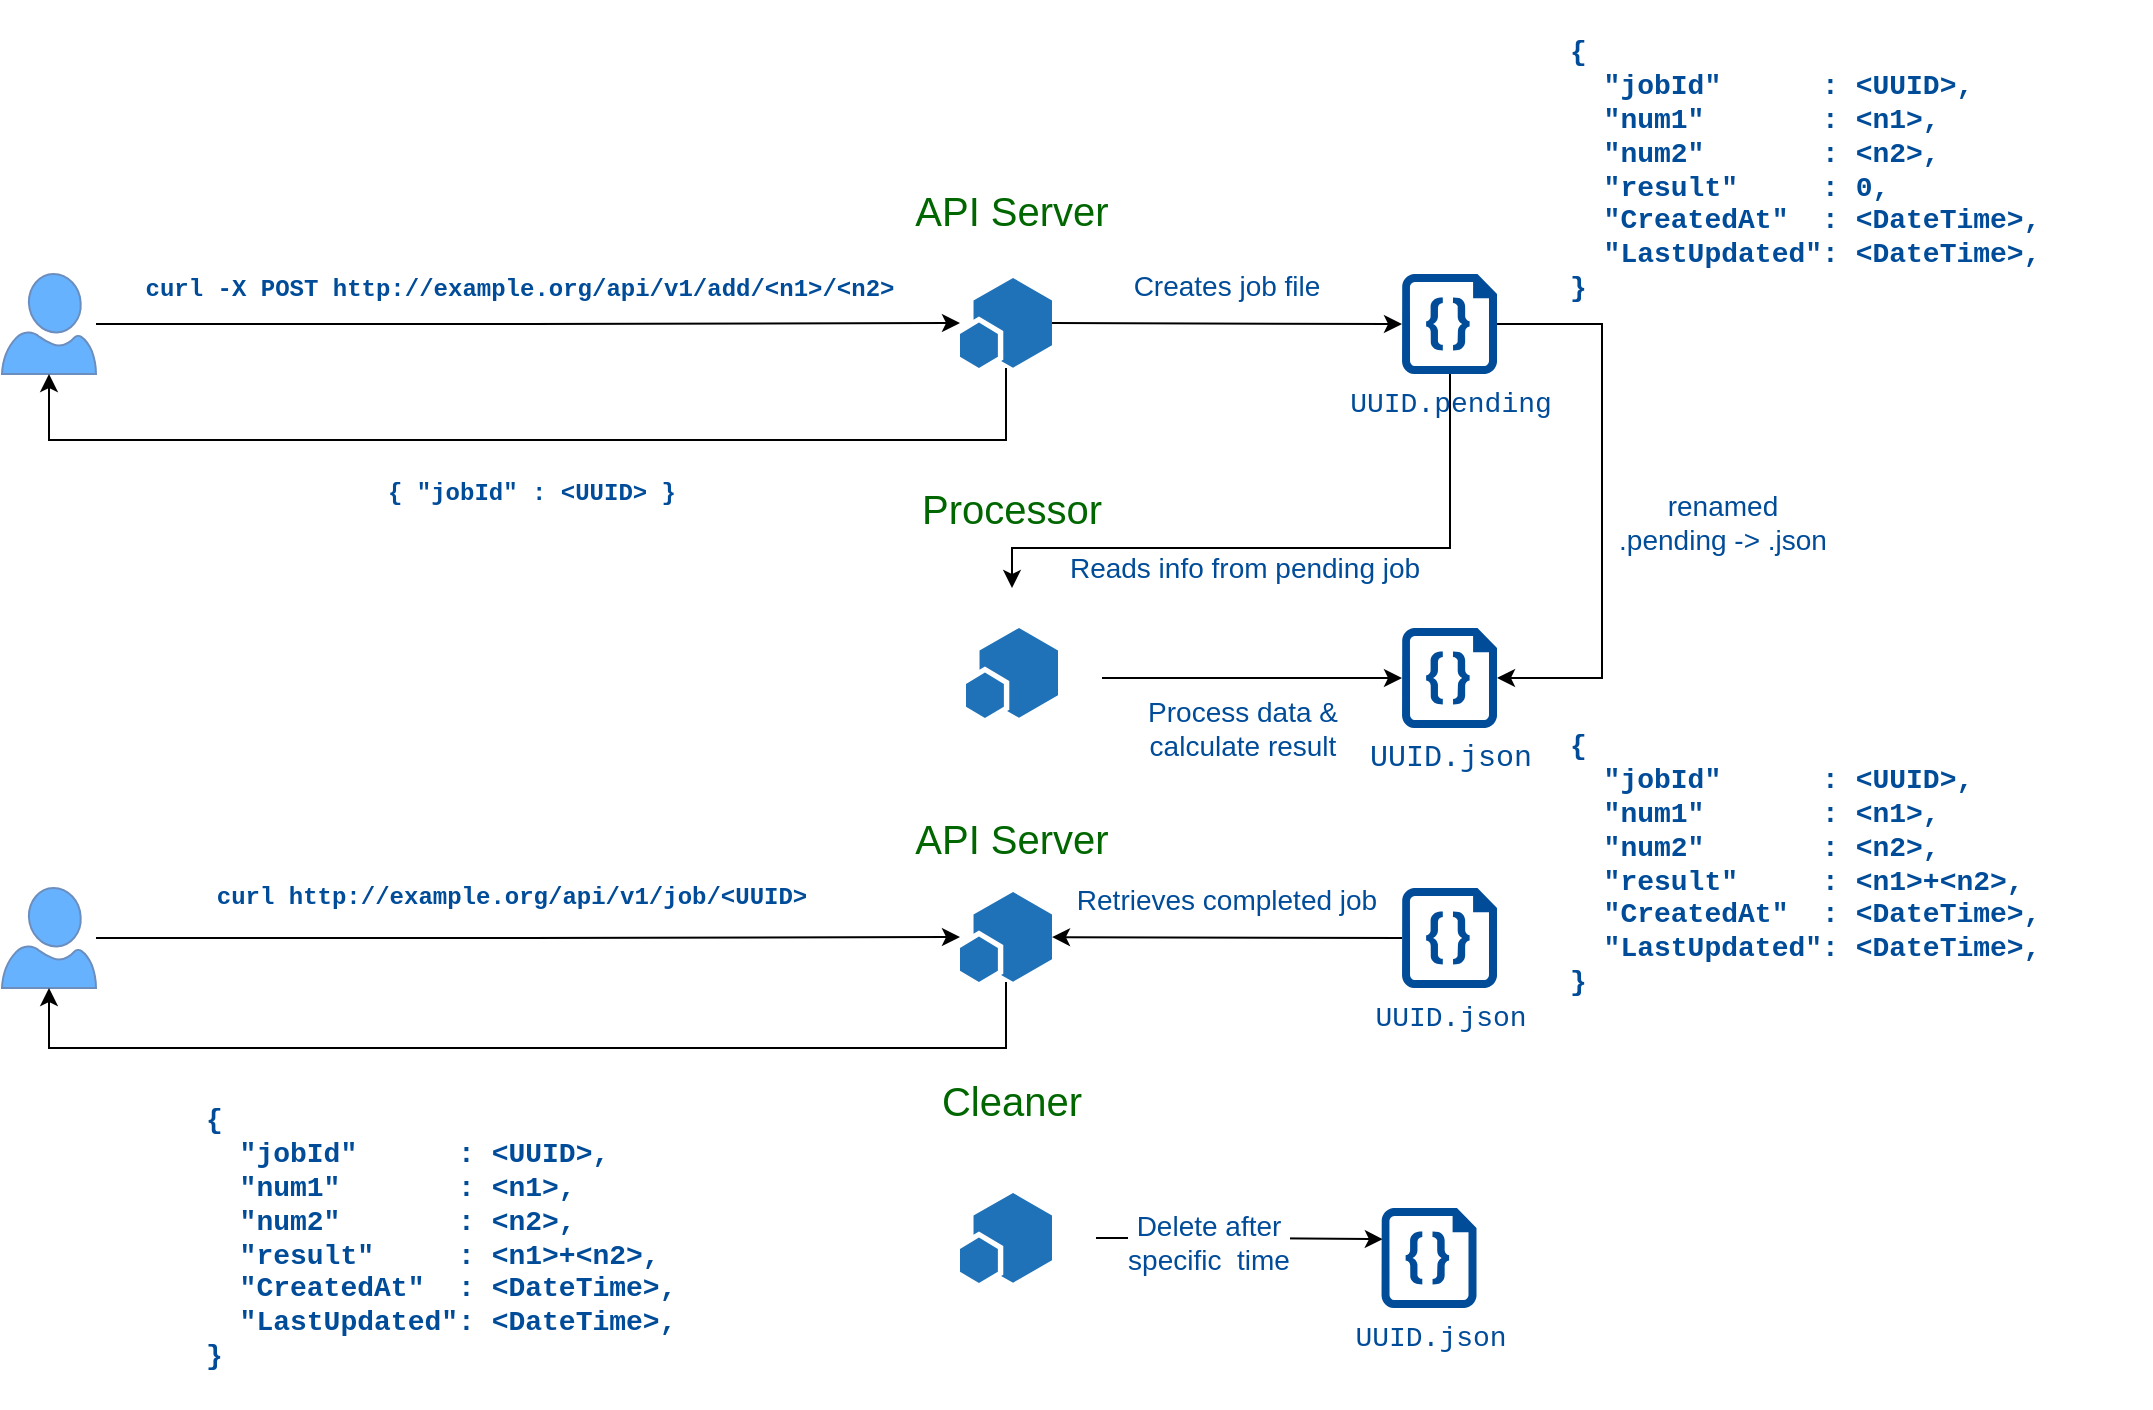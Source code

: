 <mxfile version="20.2.7" type="device"><diagram id="UNMciHQJoW2kCjm_7vrj" name="Page-1"><mxGraphModel dx="782" dy="403" grid="1" gridSize="10" guides="1" tooltips="1" connect="1" arrows="1" fold="1" page="1" pageScale="1" pageWidth="1169" pageHeight="827" math="0" shadow="0"><root><mxCell id="0"/><mxCell id="1" parent="0"/><mxCell id="-tQOF0QSnEq6AJ-1NtdH-13" style="edgeStyle=orthogonalEdgeStyle;rounded=0;orthogonalLoop=1;jettySize=auto;html=1;fontFamily=Courier New;fontColor=#004C99;" parent="1" source="-tQOF0QSnEq6AJ-1NtdH-1" target="-tQOF0QSnEq6AJ-1NtdH-4" edge="1"><mxGeometry relative="1" as="geometry"/></mxCell><mxCell id="-tQOF0QSnEq6AJ-1NtdH-1" value="" style="sketch=0;aspect=fixed;pointerEvents=1;shadow=0;dashed=0;html=1;strokeColor=#6c8ebf;labelPosition=center;verticalLabelPosition=bottom;verticalAlign=top;align=center;fillColor=#66B2FF;shape=mxgraph.azure.user" parent="1" vertex="1"><mxGeometry x="58" y="187" width="47" height="50" as="geometry"/></mxCell><mxCell id="-tQOF0QSnEq6AJ-1NtdH-14" style="rounded=0;orthogonalLoop=1;jettySize=auto;html=1;entryX=0;entryY=0.5;entryDx=0;entryDy=0;entryPerimeter=0;fontFamily=Courier New;fontColor=#004C99;" parent="1" source="-tQOF0QSnEq6AJ-1NtdH-4" target="-tQOF0QSnEq6AJ-1NtdH-8" edge="1"><mxGeometry relative="1" as="geometry"><mxPoint x="513.38" y="291.58" as="sourcePoint"/><mxPoint x="692.605" y="299.6" as="targetPoint"/></mxGeometry></mxCell><mxCell id="-tQOF0QSnEq6AJ-1NtdH-15" value="Creates job file" style="edgeLabel;html=1;align=center;verticalAlign=middle;resizable=0;points=[];fontFamily=Helvetica;fontColor=#004C99;fontSize=14;" parent="-tQOF0QSnEq6AJ-1NtdH-14" vertex="1" connectable="0"><mxGeometry x="-0.309" y="-4" relative="1" as="geometry"><mxPoint x="26" y="-23" as="offset"/></mxGeometry></mxCell><mxCell id="-tQOF0QSnEq6AJ-1NtdH-4" value="" style="sketch=0;pointerEvents=1;shadow=0;dashed=0;html=1;strokeColor=none;fillColor=#66B2FF;labelPosition=center;verticalLabelPosition=bottom;verticalAlign=top;outlineConnect=0;align=center;shape=mxgraph.office.concepts.app_part;" parent="1" vertex="1"><mxGeometry x="537" y="189" width="46" height="45" as="geometry"/></mxCell><mxCell id="-tQOF0QSnEq6AJ-1NtdH-5" value="" style="sketch=0;pointerEvents=1;shadow=0;dashed=0;html=1;strokeColor=none;fillColor=#66B2FF;labelPosition=center;verticalLabelPosition=bottom;verticalAlign=top;outlineConnect=0;align=center;shape=mxgraph.office.concepts.app_part;" parent="1" vertex="1"><mxGeometry x="540" y="364" width="46" height="45" as="geometry"/></mxCell><mxCell id="-tQOF0QSnEq6AJ-1NtdH-6" value="" style="sketch=0;pointerEvents=1;shadow=0;dashed=0;html=1;strokeColor=none;fillColor=#66B2FF;labelPosition=center;verticalLabelPosition=bottom;verticalAlign=top;outlineConnect=0;align=center;shape=mxgraph.office.concepts.app_part;" parent="1" vertex="1"><mxGeometry x="537" y="646.5" width="46" height="45" as="geometry"/></mxCell><mxCell id="-tQOF0QSnEq6AJ-1NtdH-19" style="edgeStyle=orthogonalEdgeStyle;rounded=0;orthogonalLoop=1;jettySize=auto;html=1;fontFamily=Courier New;fontColor=#004C99;endArrow=none;endFill=0;startArrow=classic;startFill=1;" parent="1" source="-tQOF0QSnEq6AJ-1NtdH-7" target="-tQOF0QSnEq6AJ-1NtdH-8" edge="1"><mxGeometry relative="1" as="geometry"><Array as="points"><mxPoint x="563" y="324"/><mxPoint x="782" y="324"/></Array></mxGeometry></mxCell><mxCell id="-tQOF0QSnEq6AJ-1NtdH-20" value="Reads info from pending job" style="edgeLabel;html=1;align=center;verticalAlign=middle;resizable=0;points=[];fontFamily=Helvetica;fontColor=#004C99;fontSize=14;" parent="-tQOF0QSnEq6AJ-1NtdH-19" vertex="1" connectable="0"><mxGeometry x="-0.2" y="-2" relative="1" as="geometry"><mxPoint x="5" y="8" as="offset"/></mxGeometry></mxCell><mxCell id="-tQOF0QSnEq6AJ-1NtdH-21" value="Process data &amp;amp; &lt;br style=&quot;font-size: 14px;&quot;&gt;calculate result" style="edgeStyle=orthogonalEdgeStyle;rounded=0;orthogonalLoop=1;jettySize=auto;html=1;entryX=0;entryY=0.5;entryDx=0;entryDy=0;entryPerimeter=0;fontFamily=Helvetica;fontColor=#004C99;startArrow=none;startFill=0;endArrow=classic;endFill=1;fontSize=14;" parent="1" source="-tQOF0QSnEq6AJ-1NtdH-7" target="-tQOF0QSnEq6AJ-1NtdH-9" edge="1"><mxGeometry x="-0.067" y="-25" relative="1" as="geometry"><mxPoint as="offset"/></mxGeometry></mxCell><mxCell id="-tQOF0QSnEq6AJ-1NtdH-7" value="" style="shape=image;html=1;verticalAlign=top;verticalLabelPosition=bottom;labelBackgroundColor=#ffffff;imageAspect=0;aspect=fixed;image=https://cdn2.iconfinder.com/data/icons/essential-web-2/50/sync-reload-refreshh-synchronization-loop-128.png;fillColor=#6611FF;fontColor=#66B2FF;imageBackground=none;imageBorder=none;" parent="1" vertex="1"><mxGeometry x="518" y="344" width="90" height="90" as="geometry"/></mxCell><mxCell id="-tQOF0QSnEq6AJ-1NtdH-17" style="edgeStyle=orthogonalEdgeStyle;rounded=0;orthogonalLoop=1;jettySize=auto;html=1;fontFamily=Courier New;fontColor=#004C99;entryX=0.5;entryY=1;entryDx=0;entryDy=0;entryPerimeter=0;" parent="1" source="-tQOF0QSnEq6AJ-1NtdH-4" target="-tQOF0QSnEq6AJ-1NtdH-1" edge="1"><mxGeometry relative="1" as="geometry"><mxPoint x="398" y="374" as="sourcePoint"/><Array as="points"><mxPoint x="560" y="270"/><mxPoint x="82" y="270"/></Array></mxGeometry></mxCell><mxCell id="-tQOF0QSnEq6AJ-1NtdH-32" style="edgeStyle=orthogonalEdgeStyle;rounded=0;orthogonalLoop=1;jettySize=auto;html=1;entryX=1;entryY=0.5;entryDx=0;entryDy=0;entryPerimeter=0;fontFamily=Courier New;fontSize=14;fontColor=#004C99;startArrow=none;startFill=0;endArrow=classic;endFill=1;" parent="1" source="-tQOF0QSnEq6AJ-1NtdH-8" target="-tQOF0QSnEq6AJ-1NtdH-9" edge="1"><mxGeometry relative="1" as="geometry"><Array as="points"><mxPoint x="858" y="212"/><mxPoint x="858" y="389"/></Array></mxGeometry></mxCell><mxCell id="-tQOF0QSnEq6AJ-1NtdH-33" value="renamed&lt;br&gt;.pending -&amp;gt; .json" style="edgeLabel;html=1;align=center;verticalAlign=middle;resizable=0;points=[];fontSize=14;fontFamily=Helvetica;fontColor=#004C99;" parent="-tQOF0QSnEq6AJ-1NtdH-32" vertex="1" connectable="0"><mxGeometry x="0.348" y="-1" relative="1" as="geometry"><mxPoint x="61" y="-39" as="offset"/></mxGeometry></mxCell><mxCell id="-tQOF0QSnEq6AJ-1NtdH-8" value="UUID.pending" style="verticalLabelPosition=bottom;html=1;verticalAlign=top;align=center;strokeColor=none;fillColor=#004C99;shape=mxgraph.azure.code_file;pointerEvents=1;fontColor=#004C99;fontSize=14;fontFamily=Courier New;" parent="1" vertex="1"><mxGeometry x="758" y="187.0" width="47.5" height="50" as="geometry"/></mxCell><mxCell id="-tQOF0QSnEq6AJ-1NtdH-9" value="&lt;font color=&quot;#004c99&quot; style=&quot;font-size: 15px;&quot;&gt;UUID.json&lt;/font&gt;" style="verticalLabelPosition=bottom;html=1;verticalAlign=top;align=center;strokeColor=none;fillColor=#004C99;shape=mxgraph.azure.code_file;pointerEvents=1;fontColor=#66B2FF;fontFamily=Courier New;fontSize=15;" parent="1" vertex="1"><mxGeometry x="758" y="364.0" width="47.5" height="50" as="geometry"/></mxCell><mxCell id="-tQOF0QSnEq6AJ-1NtdH-12" value="curl -X POST http://example.org/api/v1/add/&amp;lt;n1&amp;gt;/&amp;lt;n2&amp;gt;" style="text;html=1;strokeColor=none;fillColor=none;align=center;verticalAlign=middle;whiteSpace=wrap;rounded=0;fontColor=#004C99;fontFamily=Courier New;fontStyle=1" parent="1" vertex="1"><mxGeometry x="122" y="180" width="390" height="30" as="geometry"/></mxCell><mxCell id="-tQOF0QSnEq6AJ-1NtdH-18" value="{ &quot;jobId&quot; : &amp;lt;UUID&amp;gt; }" style="text;html=1;strokeColor=none;fillColor=none;align=center;verticalAlign=middle;whiteSpace=wrap;rounded=0;fontColor=#004C99;fontFamily=Courier New;fontStyle=1" parent="1" vertex="1"><mxGeometry x="158" y="282" width="330" height="30" as="geometry"/></mxCell><mxCell id="-tQOF0QSnEq6AJ-1NtdH-22" style="edgeStyle=orthogonalEdgeStyle;rounded=0;orthogonalLoop=1;jettySize=auto;html=1;fontFamily=Courier New;fontColor=#004C99;" parent="1" source="-tQOF0QSnEq6AJ-1NtdH-23" target="-tQOF0QSnEq6AJ-1NtdH-26" edge="1"><mxGeometry relative="1" as="geometry"/></mxCell><mxCell id="-tQOF0QSnEq6AJ-1NtdH-23" value="" style="sketch=0;aspect=fixed;pointerEvents=1;shadow=0;dashed=0;html=1;strokeColor=#6c8ebf;labelPosition=center;verticalLabelPosition=bottom;verticalAlign=top;align=center;fillColor=#66B2FF;shape=mxgraph.azure.user" parent="1" vertex="1"><mxGeometry x="58" y="494" width="47" height="50" as="geometry"/></mxCell><mxCell id="-tQOF0QSnEq6AJ-1NtdH-24" style="rounded=0;orthogonalLoop=1;jettySize=auto;html=1;entryX=0;entryY=0.5;entryDx=0;entryDy=0;entryPerimeter=0;fontFamily=Courier New;fontColor=#004C99;startArrow=classic;startFill=1;endArrow=none;endFill=0;" parent="1" source="-tQOF0QSnEq6AJ-1NtdH-26" target="-tQOF0QSnEq6AJ-1NtdH-29" edge="1"><mxGeometry relative="1" as="geometry"><mxPoint x="513.38" y="571.58" as="sourcePoint"/><mxPoint x="692.605" y="579.6" as="targetPoint"/></mxGeometry></mxCell><mxCell id="-tQOF0QSnEq6AJ-1NtdH-25" value="Retrieves completed job" style="edgeLabel;html=1;align=center;verticalAlign=middle;resizable=0;points=[];fontFamily=Helvetica;fontColor=#004C99;fontSize=14;" parent="-tQOF0QSnEq6AJ-1NtdH-24" vertex="1" connectable="0"><mxGeometry x="-0.309" y="-4" relative="1" as="geometry"><mxPoint x="26" y="-23" as="offset"/></mxGeometry></mxCell><mxCell id="-tQOF0QSnEq6AJ-1NtdH-26" value="" style="sketch=0;pointerEvents=1;shadow=0;dashed=0;html=1;strokeColor=none;fillColor=#66B2FF;labelPosition=center;verticalLabelPosition=bottom;verticalAlign=top;outlineConnect=0;align=center;shape=mxgraph.office.concepts.app_part;" parent="1" vertex="1"><mxGeometry x="537" y="496" width="46" height="45" as="geometry"/></mxCell><mxCell id="-tQOF0QSnEq6AJ-1NtdH-28" style="edgeStyle=orthogonalEdgeStyle;rounded=0;orthogonalLoop=1;jettySize=auto;html=1;fontFamily=Courier New;fontColor=#004C99;entryX=0.5;entryY=1;entryDx=0;entryDy=0;entryPerimeter=0;" parent="1" source="-tQOF0QSnEq6AJ-1NtdH-26" target="-tQOF0QSnEq6AJ-1NtdH-23" edge="1"><mxGeometry relative="1" as="geometry"><mxPoint x="398" y="654" as="sourcePoint"/><Array as="points"><mxPoint x="560" y="574"/><mxPoint x="82" y="574"/></Array></mxGeometry></mxCell><mxCell id="-tQOF0QSnEq6AJ-1NtdH-29" value="UUID.json" style="verticalLabelPosition=bottom;html=1;verticalAlign=top;align=center;strokeColor=none;fillColor=#004C99;shape=mxgraph.azure.code_file;pointerEvents=1;fontColor=#004C99;fontSize=14;fontFamily=Courier New;" parent="1" vertex="1"><mxGeometry x="758" y="494.0" width="47.5" height="50" as="geometry"/></mxCell><mxCell id="-tQOF0QSnEq6AJ-1NtdH-30" value="curl http://example.org/api/v1/job/&amp;lt;UUID&amp;gt;" style="text;html=1;strokeColor=none;fillColor=none;align=center;verticalAlign=middle;whiteSpace=wrap;rounded=0;fontColor=#004C99;fontFamily=Courier New;fontStyle=1" parent="1" vertex="1"><mxGeometry x="148" y="484" width="330" height="30" as="geometry"/></mxCell><mxCell id="-tQOF0QSnEq6AJ-1NtdH-31" value="{&lt;br style=&quot;font-size: 14px;&quot;&gt;&amp;nbsp; &quot;jobId&quot;&amp;nbsp; &amp;nbsp; &amp;nbsp; : &amp;lt;UUID&amp;gt;,&lt;br style=&quot;font-size: 14px;&quot;&gt;&amp;nbsp; &quot;num1&quot;&amp;nbsp; &amp;nbsp; &amp;nbsp; &amp;nbsp;: &amp;lt;n1&amp;gt;,&lt;br style=&quot;font-size: 14px;&quot;&gt;&amp;nbsp; &quot;num2&quot;&amp;nbsp; &amp;nbsp; &amp;nbsp; &amp;nbsp;: &amp;lt;n2&amp;gt;,&lt;br style=&quot;font-size: 14px;&quot;&gt;&amp;nbsp; &quot;result&quot;&amp;nbsp; &amp;nbsp; &amp;nbsp;: &amp;lt;n1&amp;gt;+&amp;lt;n2&amp;gt;,&lt;br style=&quot;font-size: 14px;&quot;&gt;&amp;nbsp; &quot;CreatedAt&quot;&amp;nbsp; : &amp;lt;DateTime&amp;gt;,&lt;br style=&quot;font-size: 14px;&quot;&gt;&amp;nbsp; &quot;LastUpdated&quot;: &amp;lt;DateTime&amp;gt;,&amp;nbsp;&lt;br style=&quot;font-size: 14px;&quot;&gt;}" style="text;html=1;strokeColor=none;fillColor=none;align=left;verticalAlign=middle;whiteSpace=wrap;rounded=0;fontColor=#004C99;fontFamily=Courier New;fontStyle=1;fontSize=14;" parent="1" vertex="1"><mxGeometry x="158" y="584" width="330" height="170" as="geometry"/></mxCell><mxCell id="-tQOF0QSnEq6AJ-1NtdH-44" style="edgeStyle=orthogonalEdgeStyle;rounded=0;orthogonalLoop=1;jettySize=auto;html=1;entryX=0.014;entryY=0.312;entryDx=0;entryDy=0;entryPerimeter=0;fontFamily=Helvetica;fontSize=14;fontColor=#004C99;startArrow=none;startFill=0;endArrow=classic;endFill=1;" parent="1" source="-tQOF0QSnEq6AJ-1NtdH-34" target="-tQOF0QSnEq6AJ-1NtdH-35" edge="1"><mxGeometry relative="1" as="geometry"/></mxCell><mxCell id="-tQOF0QSnEq6AJ-1NtdH-45" value="Delete after&lt;br&gt;specific&amp;nbsp; time" style="edgeLabel;html=1;align=center;verticalAlign=middle;resizable=0;points=[];fontSize=14;fontFamily=Helvetica;fontColor=#004C99;" parent="-tQOF0QSnEq6AJ-1NtdH-44" vertex="1" connectable="0"><mxGeometry x="-0.228" y="-2" relative="1" as="geometry"><mxPoint as="offset"/></mxGeometry></mxCell><mxCell id="-tQOF0QSnEq6AJ-1NtdH-34" value="" style="shape=image;html=1;verticalAlign=top;verticalLabelPosition=bottom;labelBackgroundColor=#ffffff;imageAspect=0;aspect=fixed;image=https://cdn2.iconfinder.com/data/icons/essential-web-2/50/sync-reload-refreshh-synchronization-loop-128.png;fillColor=#6611FF;fontColor=#66B2FF;imageBackground=none;imageBorder=none;" parent="1" vertex="1"><mxGeometry x="515" y="624" width="90" height="90" as="geometry"/></mxCell><mxCell id="-tQOF0QSnEq6AJ-1NtdH-35" value="UUID.json" style="verticalLabelPosition=bottom;html=1;verticalAlign=top;align=center;strokeColor=none;fillColor=#004C99;shape=mxgraph.azure.code_file;pointerEvents=1;fontColor=#004C99;fontSize=14;fontFamily=Courier New;" parent="1" vertex="1"><mxGeometry x="747.75" y="654" width="47.5" height="50" as="geometry"/></mxCell><mxCell id="-tQOF0QSnEq6AJ-1NtdH-43" value="" style="shape=image;html=1;verticalAlign=top;verticalLabelPosition=bottom;labelBackgroundColor=#ffffff;imageAspect=0;aspect=fixed;image=https://cdn4.iconfinder.com/data/icons/web-ui-color/128/Close-128.png;fontFamily=Helvetica;fontSize=14;fontColor=#004C99;fillColor=#FF0000;" parent="1" vertex="1"><mxGeometry x="767.75" y="634" width="48" height="48" as="geometry"/></mxCell><mxCell id="-tQOF0QSnEq6AJ-1NtdH-46" value="{&lt;br style=&quot;font-size: 14px&quot;&gt;&amp;nbsp; &quot;jobId&quot;&amp;nbsp; &amp;nbsp; &amp;nbsp; : &amp;lt;UUID&amp;gt;,&lt;br style=&quot;font-size: 14px&quot;&gt;&amp;nbsp; &quot;num1&quot;&amp;nbsp; &amp;nbsp; &amp;nbsp; &amp;nbsp;: &amp;lt;n1&amp;gt;,&lt;br style=&quot;font-size: 14px&quot;&gt;&amp;nbsp; &quot;num2&quot;&amp;nbsp; &amp;nbsp; &amp;nbsp; &amp;nbsp;: &amp;lt;n2&amp;gt;,&lt;br style=&quot;font-size: 14px&quot;&gt;&amp;nbsp; &quot;result&quot;&amp;nbsp; &amp;nbsp; &amp;nbsp;: 0,&lt;br style=&quot;font-size: 14px&quot;&gt;&amp;nbsp; &quot;CreatedAt&quot;&amp;nbsp; : &amp;lt;DateTime&amp;gt;,&lt;br style=&quot;font-size: 14px&quot;&gt;&amp;nbsp; &quot;LastUpdated&quot;: &amp;lt;DateTime&amp;gt;,&amp;nbsp;&lt;br style=&quot;font-size: 14px&quot;&gt;}" style="text;html=1;strokeColor=none;fillColor=none;align=left;verticalAlign=middle;whiteSpace=wrap;rounded=0;fontColor=#004C99;fontFamily=Courier New;fontStyle=1;fontSize=14;" parent="1" vertex="1"><mxGeometry x="840" y="50" width="292.25" height="170" as="geometry"/></mxCell><mxCell id="-tQOF0QSnEq6AJ-1NtdH-47" value="{&lt;br style=&quot;font-size: 14px&quot;&gt;&amp;nbsp; &quot;jobId&quot;&amp;nbsp; &amp;nbsp; &amp;nbsp; : &amp;lt;UUID&amp;gt;,&lt;br style=&quot;font-size: 14px&quot;&gt;&amp;nbsp; &quot;num1&quot;&amp;nbsp; &amp;nbsp; &amp;nbsp; &amp;nbsp;: &amp;lt;n1&amp;gt;,&lt;br style=&quot;font-size: 14px&quot;&gt;&amp;nbsp; &quot;num2&quot;&amp;nbsp; &amp;nbsp; &amp;nbsp; &amp;nbsp;: &amp;lt;n2&amp;gt;,&lt;br style=&quot;font-size: 14px&quot;&gt;&amp;nbsp; &quot;result&quot;&amp;nbsp; &amp;nbsp; &amp;nbsp;: &amp;lt;n1&amp;gt;+&amp;lt;n2&amp;gt;,&lt;br style=&quot;font-size: 14px&quot;&gt;&amp;nbsp; &quot;CreatedAt&quot;&amp;nbsp; : &amp;lt;DateTime&amp;gt;,&lt;br style=&quot;font-size: 14px&quot;&gt;&amp;nbsp; &quot;LastUpdated&quot;: &amp;lt;DateTime&amp;gt;,&amp;nbsp;&lt;br style=&quot;font-size: 14px&quot;&gt;}" style="text;html=1;strokeColor=none;fillColor=none;align=left;verticalAlign=middle;whiteSpace=wrap;rounded=0;fontColor=#004C99;fontFamily=Courier New;fontStyle=1;fontSize=14;" parent="1" vertex="1"><mxGeometry x="840" y="397" width="270" height="170" as="geometry"/></mxCell><mxCell id="-tQOF0QSnEq6AJ-1NtdH-49" value="API Server" style="text;html=1;strokeColor=none;fillColor=none;align=center;verticalAlign=middle;whiteSpace=wrap;rounded=0;fontFamily=Helvetica;fontSize=20;fontColor=#006600;" parent="1" vertex="1"><mxGeometry x="508" y="140" width="110" height="30" as="geometry"/></mxCell><mxCell id="-tQOF0QSnEq6AJ-1NtdH-50" value="Cleaner" style="text;html=1;strokeColor=none;fillColor=none;align=center;verticalAlign=middle;whiteSpace=wrap;rounded=0;fontFamily=Helvetica;fontSize=20;fontColor=#006600;" parent="1" vertex="1"><mxGeometry x="508" y="585" width="110" height="30" as="geometry"/></mxCell><mxCell id="-tQOF0QSnEq6AJ-1NtdH-51" value="Processor" style="text;html=1;strokeColor=none;fillColor=none;align=center;verticalAlign=middle;whiteSpace=wrap;rounded=0;fontFamily=Helvetica;fontSize=20;fontColor=#006600;" parent="1" vertex="1"><mxGeometry x="508" y="289" width="110" height="30" as="geometry"/></mxCell><mxCell id="-tQOF0QSnEq6AJ-1NtdH-52" value="API Server" style="text;html=1;strokeColor=none;fillColor=none;align=center;verticalAlign=middle;whiteSpace=wrap;rounded=0;fontFamily=Helvetica;fontSize=20;fontColor=#006600;" parent="1" vertex="1"><mxGeometry x="508" y="454" width="110" height="30" as="geometry"/></mxCell></root></mxGraphModel></diagram></mxfile>